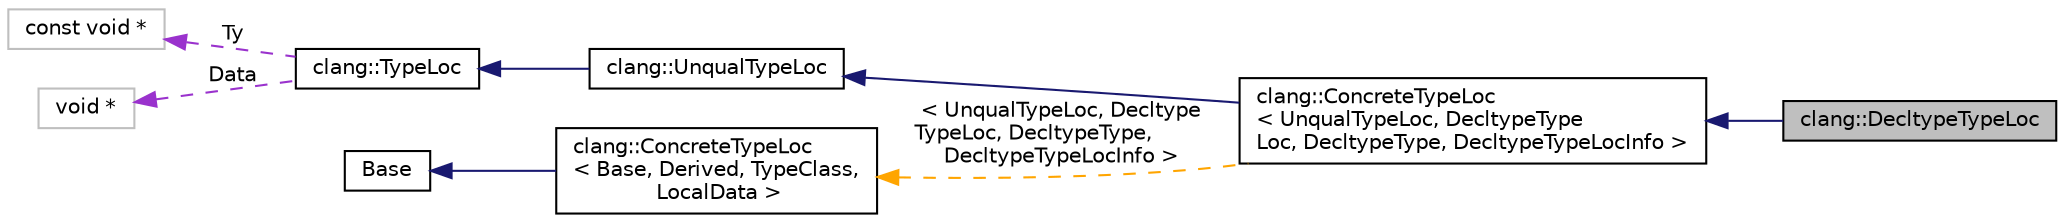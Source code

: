 digraph "clang::DecltypeTypeLoc"
{
 // LATEX_PDF_SIZE
  bgcolor="transparent";
  edge [fontname="Helvetica",fontsize="10",labelfontname="Helvetica",labelfontsize="10"];
  node [fontname="Helvetica",fontsize="10",shape=record];
  rankdir="LR";
  Node1 [label="clang::DecltypeTypeLoc",height=0.2,width=0.4,color="black", fillcolor="grey75", style="filled", fontcolor="black",tooltip=" "];
  Node2 -> Node1 [dir="back",color="midnightblue",fontsize="10",style="solid",fontname="Helvetica"];
  Node2 [label="clang::ConcreteTypeLoc\l\< UnqualTypeLoc, DecltypeType\lLoc, DecltypeType, DecltypeTypeLocInfo \>",height=0.2,width=0.4,color="black",URL="$classclang_1_1ConcreteTypeLoc.html",tooltip=" "];
  Node3 -> Node2 [dir="back",color="midnightblue",fontsize="10",style="solid",fontname="Helvetica"];
  Node3 [label="clang::UnqualTypeLoc",height=0.2,width=0.4,color="black",URL="$classclang_1_1UnqualTypeLoc.html",tooltip="Wrapper of type source information for a type with no direct qualifiers."];
  Node4 -> Node3 [dir="back",color="midnightblue",fontsize="10",style="solid",fontname="Helvetica"];
  Node4 [label="clang::TypeLoc",height=0.2,width=0.4,color="black",URL="$classclang_1_1TypeLoc.html",tooltip="Base wrapper for a particular \"section\" of type source info."];
  Node5 -> Node4 [dir="back",color="darkorchid3",fontsize="10",style="dashed",label=" Ty" ,fontname="Helvetica"];
  Node5 [label="const void *",height=0.2,width=0.4,color="grey75",tooltip=" "];
  Node6 -> Node4 [dir="back",color="darkorchid3",fontsize="10",style="dashed",label=" Data" ,fontname="Helvetica"];
  Node6 [label="void *",height=0.2,width=0.4,color="grey75",tooltip=" "];
  Node7 -> Node2 [dir="back",color="orange",fontsize="10",style="dashed",label=" \< UnqualTypeLoc, Decltype\lTypeLoc, DecltypeType,\l DecltypeTypeLocInfo \>" ,fontname="Helvetica"];
  Node7 [label="clang::ConcreteTypeLoc\l\< Base, Derived, TypeClass,\l LocalData \>",height=0.2,width=0.4,color="black",URL="$classclang_1_1ConcreteTypeLoc.html",tooltip="A metaprogramming base class for TypeLoc classes which correspond to a particular Type subclass."];
  Node8 -> Node7 [dir="back",color="midnightblue",fontsize="10",style="solid",fontname="Helvetica"];
  Node8 [label="Base",height=0.2,width=0.4,color="black",URL="$classBase.html",tooltip=" "];
}
